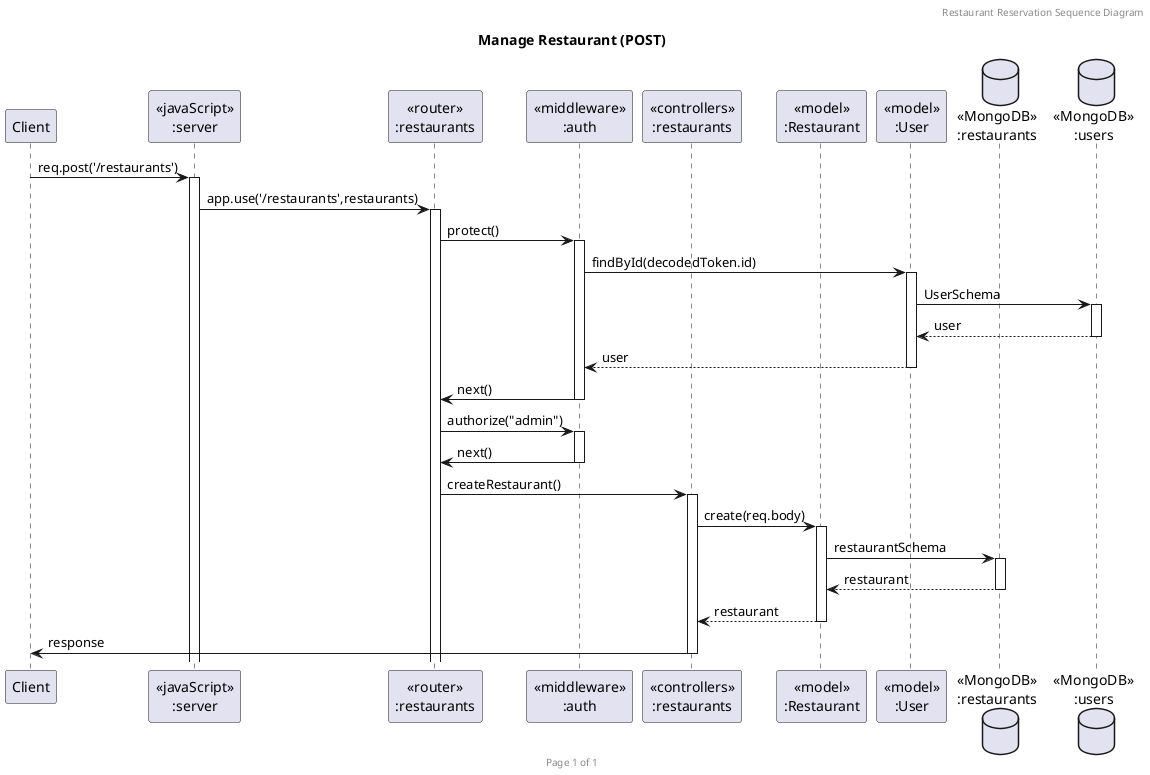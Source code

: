 @startuml Manage Restaurant (POST)

header Restaurant Reservation Sequence Diagram
footer Page %page% of %lastpage%
title "Manage Restaurant (POST)"

participant "Client" as client
participant "<<javaScript>>\n:server" as server
participant "<<router>>\n:restaurants" as routerRestaurants
participant "<<middleware>>\n:auth" as middlewareAuth
participant "<<controllers>>\n:restaurants" as controllersRestaurants
participant "<<model>>\n:Restaurant" as modelRestaurant
participant "<<model>>\n:User" as modelUser
database "<<MongoDB>>\n:restaurants" as RestaurantsDatabase
database "<<MongoDB>>\n:users" as UsersDatabase

' POST
client->server ++:req.post('/restaurants')
server->routerRestaurants ++:app.use('/restaurants',restaurants)
routerRestaurants -> middlewareAuth ++:protect()
middlewareAuth -> modelUser ++:findById(decodedToken.id)
modelUser -> UsersDatabase ++:UserSchema
UsersDatabase --> modelUser --:user
modelUser --> middlewareAuth --:user
middlewareAuth -> routerRestaurants --:next()
routerRestaurants -> middlewareAuth ++:authorize("admin")
middlewareAuth -> routerRestaurants --:next()
routerRestaurants -> controllersRestaurants ++:createRestaurant()
controllersRestaurants -> modelRestaurant ++:create(req.body)
modelRestaurant -> RestaurantsDatabase ++:restaurantSchema 
RestaurantsDatabase --> modelRestaurant --:restaurant
controllersRestaurants <-- modelRestaurant --:restaurant
controllersRestaurants -> client --:response

@enduml